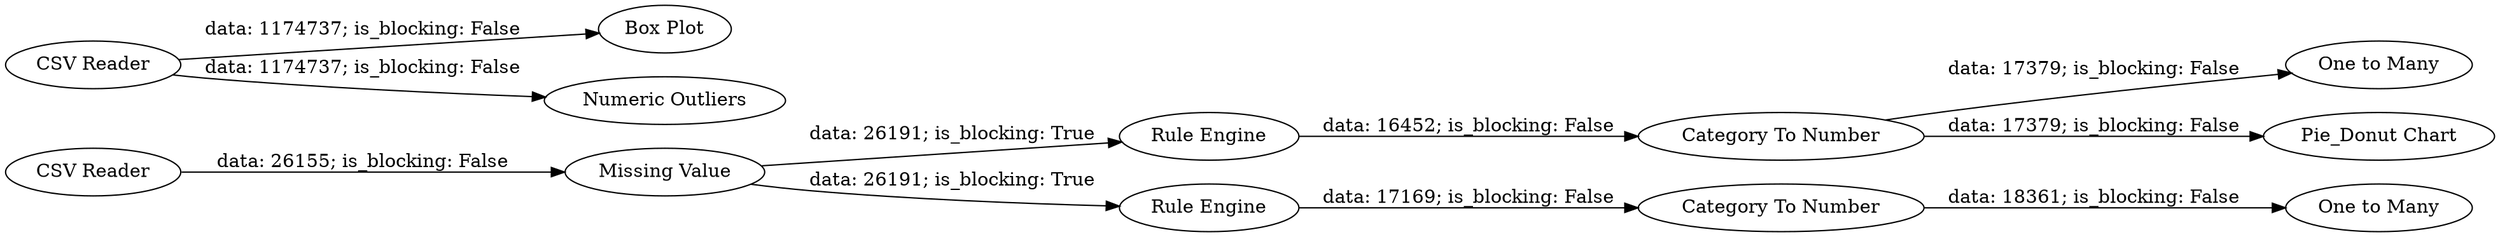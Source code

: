 digraph {
	"-1583414001438818555_7" [label="Category To Number"]
	"-1583414001438818555_8" [label="One to Many"]
	"-1583414001438818555_12" [label="Pie_Donut Chart"]
	"-1583414001438818555_10" [label="Category To Number"]
	"-1583414001438818555_5" [label="Missing Value"]
	"-1583414001438818555_6" [label="Rule Engine"]
	"-1583414001438818555_2" [label="Box Plot"]
	"-1583414001438818555_4" [label="CSV Reader"]
	"-1583414001438818555_11" [label="Rule Engine"]
	"-1583414001438818555_9" [label="One to Many"]
	"-1583414001438818555_3" [label="Numeric Outliers"]
	"-1583414001438818555_1" [label="CSV Reader"]
	"-1583414001438818555_5" -> "-1583414001438818555_11" [label="data: 26191; is_blocking: True"]
	"-1583414001438818555_1" -> "-1583414001438818555_3" [label="data: 1174737; is_blocking: False"]
	"-1583414001438818555_11" -> "-1583414001438818555_10" [label="data: 17169; is_blocking: False"]
	"-1583414001438818555_7" -> "-1583414001438818555_8" [label="data: 17379; is_blocking: False"]
	"-1583414001438818555_10" -> "-1583414001438818555_9" [label="data: 18361; is_blocking: False"]
	"-1583414001438818555_4" -> "-1583414001438818555_5" [label="data: 26155; is_blocking: False"]
	"-1583414001438818555_5" -> "-1583414001438818555_6" [label="data: 26191; is_blocking: True"]
	"-1583414001438818555_1" -> "-1583414001438818555_2" [label="data: 1174737; is_blocking: False"]
	"-1583414001438818555_7" -> "-1583414001438818555_12" [label="data: 17379; is_blocking: False"]
	"-1583414001438818555_6" -> "-1583414001438818555_7" [label="data: 16452; is_blocking: False"]
	rankdir=LR
}
